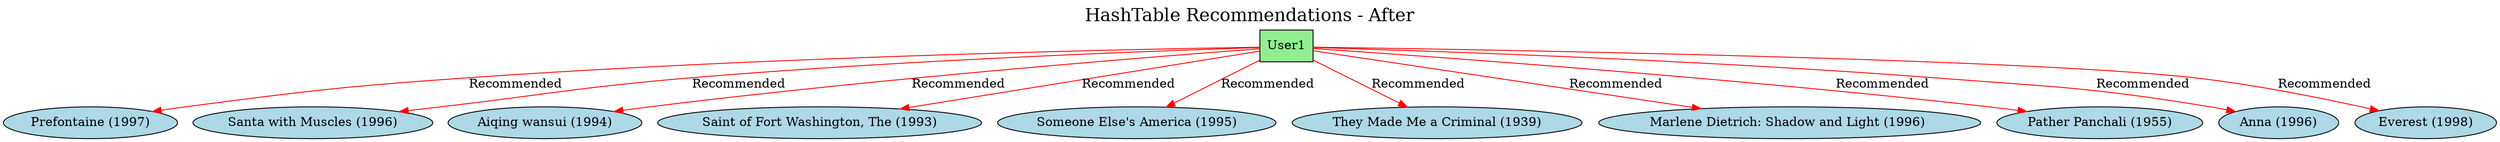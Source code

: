 digraph G {
    label="HashTable Recommendations - After";
    labelloc=top;
    fontsize=20;
    node [style=filled, fillcolor=lightblue];
    "User1" [shape=box, fillcolor=lightgreen];
    "User1" -> "Movie1189" [label="Recommended", color=red];
    "Movie1189" [label="Prefontaine (1997)"];
    "User1" -> "Movie1500" [label="Recommended", color=red];
    "Movie1500" [label="Santa with Muscles (1996)"];
    "User1" -> "Movie1536" [label="Recommended", color=red];
    "Movie1536" [label="Aiqing wansui (1994)"];
    "User1" -> "Movie1467" [label="Recommended", color=red];
    "Movie1467" [label="Saint of Fort Washington, The (1993)"];
    "User1" -> "Movie1599" [label="Recommended", color=red];
    "Movie1599" [label="Someone Else's America (1995)"];
    "User1" -> "Movie1122" [label="Recommended", color=red];
    "Movie1122" [label="They Made Me a Criminal (1939)"];
    "User1" -> "Movie1201" [label="Recommended", color=red];
    "Movie1201" [label="Marlene Dietrich: Shadow and Light (1996) "];
    "User1" -> "Movie1449" [label="Recommended", color=red];
    "Movie1449" [label="Pather Panchali (1955)"];
    "User1" -> "Movie1398" [label="Recommended", color=red];
    "Movie1398" [label="Anna (1996)"];
    "User1" -> "Movie1594" [label="Recommended", color=red];
    "Movie1594" [label="Everest (1998)"];
}
